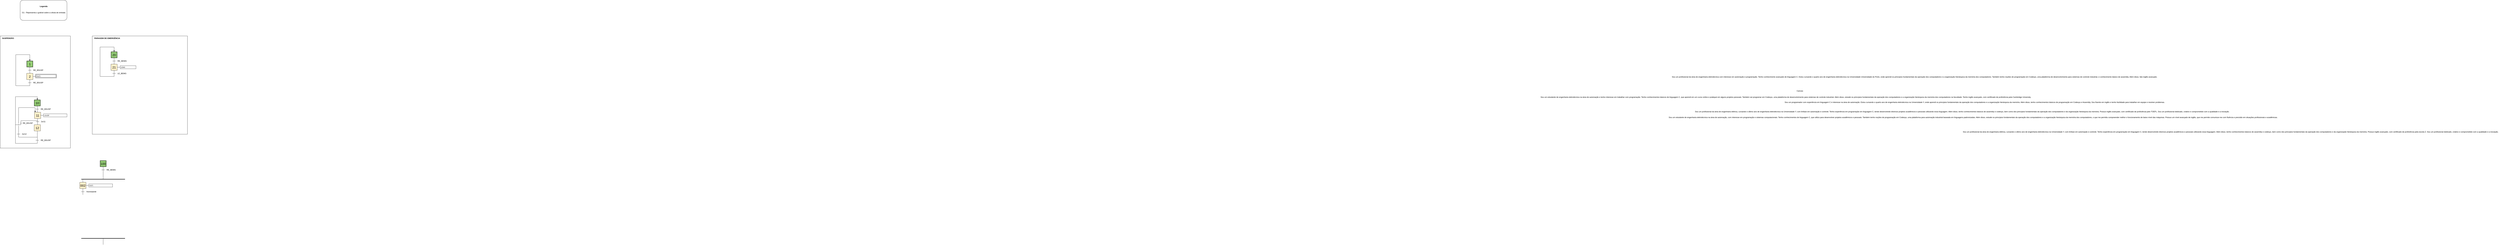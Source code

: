 <mxfile version="21.2.4" type="github">
  <diagram name="Página-1" id="6GFAWBEztPox5gARo7rp">
    <mxGraphModel dx="684" dy="2913" grid="1" gridSize="10" guides="1" tooltips="1" connect="1" arrows="1" fold="1" page="1" pageScale="1" pageWidth="827" pageHeight="1169" math="0" shadow="0">
      <root>
        <mxCell id="0" />
        <mxCell id="1" parent="0" />
        <mxCell id="9oo5o4xEghoSklG43QRZ-163" value="" style="group" parent="1" vertex="1" connectable="0">
          <mxGeometry x="770" y="-1139" width="490" height="530" as="geometry" />
        </mxCell>
        <mxCell id="9oo5o4xEghoSklG43QRZ-161" value="&lt;b&gt;&lt;br&gt;&lt;/b&gt;" style="rounded=0;whiteSpace=wrap;html=1;" parent="9oo5o4xEghoSklG43QRZ-163" vertex="1">
          <mxGeometry x="-120" y="-101" width="610" height="631" as="geometry" />
        </mxCell>
        <mxCell id="9oo5o4xEghoSklG43QRZ-164" value="" style="rounded=0;whiteSpace=wrap;html=1;fontSize=20;align=center;fillColor=#97D077;container=0;" parent="9oo5o4xEghoSklG43QRZ-163" vertex="1">
          <mxGeometry width="40" height="40" as="geometry" />
        </mxCell>
        <mxCell id="9oo5o4xEghoSklG43QRZ-165" value="20" style="rounded=0;whiteSpace=wrap;html=1;fontSize=20;align=center;gradientColor=#97d077;fillColor=none;imageWidth=20;imageHeight=20;container=0;" parent="9oo5o4xEghoSklG43QRZ-163" vertex="1">
          <mxGeometry x="2" y="2" width="36" height="36" as="geometry" />
        </mxCell>
        <mxCell id="9oo5o4xEghoSklG43QRZ-166" value="" style="endArrow=none;html=1;fontSize=12;rounded=0;" parent="9oo5o4xEghoSklG43QRZ-163" edge="1">
          <mxGeometry width="50" height="50" as="geometry">
            <mxPoint x="10" y="60" as="sourcePoint" />
            <mxPoint x="30" y="60" as="targetPoint" />
          </mxGeometry>
        </mxCell>
        <mxCell id="9oo5o4xEghoSklG43QRZ-167" value="RE_BEMG" style="text;html=1;strokeColor=none;fillColor=none;align=left;verticalAlign=middle;rounded=0;fontSize=12;container=0;" parent="9oo5o4xEghoSklG43QRZ-163" vertex="1">
          <mxGeometry x="40" y="50" width="40" height="20" as="geometry" />
        </mxCell>
        <mxCell id="9oo5o4xEghoSklG43QRZ-168" style="edgeStyle=none;rounded=0;orthogonalLoop=1;jettySize=auto;html=1;exitX=0.5;exitY=1;exitDx=0;exitDy=0;endArrow=none;endFill=0;fontSize=12;" parent="9oo5o4xEghoSklG43QRZ-163" source="9oo5o4xEghoSklG43QRZ-164" edge="1">
          <mxGeometry as="geometry">
            <mxPoint x="20" y="80" as="targetPoint" />
          </mxGeometry>
        </mxCell>
        <mxCell id="9oo5o4xEghoSklG43QRZ-157" value="" style="rounded=0;whiteSpace=wrap;html=1;" parent="1" vertex="1">
          <mxGeometry x="60" y="-1240" width="450" height="720" as="geometry" />
        </mxCell>
        <mxCell id="9oo5o4xEghoSklG43QRZ-29" value="" style="rounded=1;whiteSpace=wrap;html=1;" parent="1" vertex="1">
          <mxGeometry x="188" y="-1470" width="300" height="130" as="geometry" />
        </mxCell>
        <mxCell id="9oo5o4xEghoSklG43QRZ-1" value="" style="group" parent="1" vertex="1" connectable="0">
          <mxGeometry x="140" y="-1080" width="300" height="200" as="geometry" />
        </mxCell>
        <mxCell id="9oo5o4xEghoSklG43QRZ-2" value="" style="rounded=0;whiteSpace=wrap;html=1;fontSize=20;align=center;fillColor=#97D077;container=0;" parent="9oo5o4xEghoSklG43QRZ-1" vertex="1">
          <mxGeometry x="90" width="40" height="40" as="geometry" />
        </mxCell>
        <mxCell id="9oo5o4xEghoSklG43QRZ-4" value="" style="endArrow=none;html=1;fontSize=12;rounded=0;" parent="9oo5o4xEghoSklG43QRZ-1" edge="1">
          <mxGeometry x="90" width="50" height="50" as="geometry">
            <mxPoint x="100" y="60" as="sourcePoint" />
            <mxPoint x="120" y="60" as="targetPoint" />
          </mxGeometry>
        </mxCell>
        <mxCell id="9oo5o4xEghoSklG43QRZ-6" style="edgeStyle=none;rounded=0;orthogonalLoop=1;jettySize=auto;html=1;exitX=0.5;exitY=1;exitDx=0;exitDy=0;endArrow=none;endFill=0;fontSize=12;" parent="9oo5o4xEghoSklG43QRZ-1" source="9oo5o4xEghoSklG43QRZ-2" edge="1">
          <mxGeometry x="90" as="geometry">
            <mxPoint x="110" y="80" as="targetPoint" />
          </mxGeometry>
        </mxCell>
        <mxCell id="9oo5o4xEghoSklG43QRZ-5" value="RE_BSUSP" style="text;html=1;strokeColor=none;fillColor=none;align=left;verticalAlign=middle;rounded=0;fontSize=12;container=0;" parent="9oo5o4xEghoSklG43QRZ-1" vertex="1">
          <mxGeometry x="130" y="50" width="40" height="20" as="geometry" />
        </mxCell>
        <mxCell id="9oo5o4xEghoSklG43QRZ-3" value="1" style="rounded=0;whiteSpace=wrap;html=1;fontSize=20;align=center;gradientColor=#97d077;fillColor=none;imageWidth=20;imageHeight=20;container=0;" parent="9oo5o4xEghoSklG43QRZ-1" vertex="1">
          <mxGeometry x="92" y="2" width="36" height="36" as="geometry" />
        </mxCell>
        <mxCell id="9oo5o4xEghoSklG43QRZ-26" value="&lt;b&gt;Legenda&lt;/b&gt;" style="text;html=1;align=center;verticalAlign=middle;resizable=0;points=[];autosize=1;strokeColor=none;fillColor=none;" parent="1" vertex="1">
          <mxGeometry x="303" y="-1445" width="70" height="30" as="geometry" />
        </mxCell>
        <mxCell id="9oo5o4xEghoSklG43QRZ-25" value="G1 - Representa o grafcet sobre a célula de entrada" style="text;html=1;align=center;verticalAlign=middle;resizable=0;points=[];autosize=1;strokeColor=none;fillColor=none;" parent="1" vertex="1">
          <mxGeometry x="188" y="-1405" width="300" height="30" as="geometry" />
        </mxCell>
        <mxCell id="9oo5o4xEghoSklG43QRZ-93" value="" style="rounded=0;whiteSpace=wrap;html=1;fontSize=20;align=center;fillColor=#97D077;container=0;" parent="1" vertex="1">
          <mxGeometry x="278" y="-830" width="40" height="40" as="geometry" />
        </mxCell>
        <mxCell id="9oo5o4xEghoSklG43QRZ-94" value="10" style="rounded=0;whiteSpace=wrap;html=1;fontSize=20;align=center;gradientColor=#97d077;fillColor=none;imageWidth=20;imageHeight=20;container=0;" parent="1" vertex="1">
          <mxGeometry x="280" y="-828" width="36" height="36" as="geometry" />
        </mxCell>
        <mxCell id="9oo5o4xEghoSklG43QRZ-95" value="" style="endArrow=none;html=1;fontSize=12;rounded=0;" parent="1" edge="1">
          <mxGeometry x="138" y="250" width="50" height="50" as="geometry">
            <mxPoint x="288" y="-770" as="sourcePoint" />
            <mxPoint x="308" y="-770" as="targetPoint" />
          </mxGeometry>
        </mxCell>
        <mxCell id="9oo5o4xEghoSklG43QRZ-96" value="RE_BSUSP" style="text;html=1;strokeColor=none;fillColor=none;align=left;verticalAlign=middle;rounded=0;fontSize=12;container=0;" parent="1" vertex="1">
          <mxGeometry x="318" y="-780" width="40" height="20" as="geometry" />
        </mxCell>
        <mxCell id="9oo5o4xEghoSklG43QRZ-97" style="edgeStyle=none;rounded=0;orthogonalLoop=1;jettySize=auto;html=1;exitX=0.5;exitY=1;exitDx=0;exitDy=0;endArrow=none;endFill=0;fontSize=12;" parent="1" source="9oo5o4xEghoSklG43QRZ-93" edge="1">
          <mxGeometry x="138" y="250" as="geometry">
            <mxPoint x="298" y="-750" as="targetPoint" />
          </mxGeometry>
        </mxCell>
        <mxCell id="9oo5o4xEghoSklG43QRZ-98" value="" style="group" parent="1" vertex="1" connectable="0">
          <mxGeometry x="140" y="-730" width="230" height="80" as="geometry" />
        </mxCell>
        <mxCell id="9oo5o4xEghoSklG43QRZ-99" value="11" style="rounded=0;whiteSpace=wrap;html=1;fontSize=20;align=center;fillColor=#fff2cc;startSize=20;strokeColor=#000000;" parent="9oo5o4xEghoSklG43QRZ-98" vertex="1">
          <mxGeometry x="140" y="-20" width="40" height="40" as="geometry" />
        </mxCell>
        <mxCell id="9oo5o4xEghoSklG43QRZ-100" value="" style="endArrow=none;html=1;fontSize=12;rounded=0;" parent="9oo5o4xEghoSklG43QRZ-98" edge="1">
          <mxGeometry x="140" y="-20" width="50" height="50" as="geometry">
            <mxPoint x="150" y="40" as="sourcePoint" />
            <mxPoint x="170" y="40" as="targetPoint" />
          </mxGeometry>
        </mxCell>
        <mxCell id="9oo5o4xEghoSklG43QRZ-101" value="2s/11" style="text;html=1;strokeColor=none;fillColor=none;align=left;verticalAlign=middle;rounded=0;fontSize=12;startSize=20;" parent="9oo5o4xEghoSklG43QRZ-98" vertex="1">
          <mxGeometry x="180" y="30" width="40" height="20" as="geometry" />
        </mxCell>
        <mxCell id="9oo5o4xEghoSklG43QRZ-102" style="edgeStyle=none;rounded=0;orthogonalLoop=1;jettySize=auto;html=1;exitX=0.5;exitY=1;exitDx=0;exitDy=0;endArrow=none;endFill=0;fontSize=12;" parent="9oo5o4xEghoSklG43QRZ-98" source="9oo5o4xEghoSklG43QRZ-99" edge="1">
          <mxGeometry x="140" y="-20" as="geometry">
            <mxPoint x="160" y="60" as="targetPoint" />
          </mxGeometry>
        </mxCell>
        <mxCell id="9oo5o4xEghoSklG43QRZ-103" style="edgeStyle=none;rounded=0;orthogonalLoop=1;jettySize=auto;html=1;exitX=1;exitY=0.5;exitDx=0;exitDy=0;fontSize=12;endArrow=none;endFill=0;entryX=0;entryY=0.5;entryDx=0;entryDy=0;" parent="9oo5o4xEghoSklG43QRZ-98" source="9oo5o4xEghoSklG43QRZ-99" edge="1">
          <mxGeometry x="140" y="-20" as="geometry">
            <mxPoint x="198" as="targetPoint" />
          </mxGeometry>
        </mxCell>
        <mxCell id="9oo5o4xEghoSklG43QRZ-121" value="LSUSP" style="text;html=1;fillColor=none;align=left;verticalAlign=middle;spacingLeft=4;spacingRight=4;whiteSpace=wrap;overflow=hidden;rotatable=0;points=[[0,0.5],[1,0.5]];portConstraint=eastwest;fontSize=10;spacing=0;strokeColor=#000000;" parent="9oo5o4xEghoSklG43QRZ-98" vertex="1">
          <mxGeometry x="198" y="-10" width="150" height="20" as="geometry" />
        </mxCell>
        <mxCell id="9oo5o4xEghoSklG43QRZ-108" value="" style="endArrow=none;html=1;rounded=0;" parent="1" edge="1">
          <mxGeometry width="50" height="50" relative="1" as="geometry">
            <mxPoint x="178" y="-780" as="sourcePoint" />
            <mxPoint x="284" y="-780" as="targetPoint" />
          </mxGeometry>
        </mxCell>
        <mxCell id="9oo5o4xEghoSklG43QRZ-109" value="" style="endArrow=classic;html=1;rounded=0;" parent="1" edge="1">
          <mxGeometry width="50" height="50" relative="1" as="geometry">
            <mxPoint x="284" y="-780" as="sourcePoint" />
            <mxPoint x="284" y="-750" as="targetPoint" />
          </mxGeometry>
        </mxCell>
        <mxCell id="9oo5o4xEghoSklG43QRZ-110" value="" style="group" parent="1" vertex="1" connectable="0">
          <mxGeometry x="278" y="-670" width="210" height="80" as="geometry" />
        </mxCell>
        <mxCell id="9oo5o4xEghoSklG43QRZ-111" value="12" style="rounded=0;whiteSpace=wrap;html=1;fontSize=20;align=center;fillColor=#fff2cc;startSize=20;strokeColor=#000000;" parent="9oo5o4xEghoSklG43QRZ-110" vertex="1">
          <mxGeometry width="40" height="40" as="geometry" />
        </mxCell>
        <mxCell id="9oo5o4xEghoSklG43QRZ-133" value="" style="endArrow=none;html=1;fontSize=12;rounded=0;" parent="1" edge="1">
          <mxGeometry width="50" height="50" relative="1" as="geometry">
            <mxPoint x="288" y="-570" as="sourcePoint" />
            <mxPoint x="308" y="-570" as="targetPoint" />
          </mxGeometry>
        </mxCell>
        <mxCell id="9oo5o4xEghoSklG43QRZ-134" value="RE_BSUSP" style="text;html=1;strokeColor=none;fillColor=none;align=left;verticalAlign=middle;rounded=0;fontSize=12;" parent="1" vertex="1">
          <mxGeometry x="318" y="-580" width="40" height="20" as="geometry" />
        </mxCell>
        <mxCell id="9oo5o4xEghoSklG43QRZ-135" style="edgeStyle=none;rounded=0;orthogonalLoop=1;jettySize=auto;html=1;exitX=0.5;exitY=1;exitDx=0;exitDy=0;endArrow=none;endFill=0;fontSize=12;" parent="1" edge="1">
          <mxGeometry relative="1" as="geometry">
            <mxPoint x="298" y="-550" as="targetPoint" />
            <mxPoint x="298" y="-630" as="sourcePoint" />
          </mxGeometry>
        </mxCell>
        <mxCell id="9oo5o4xEghoSklG43QRZ-136" style="edgeStyle=none;rounded=0;orthogonalLoop=1;jettySize=auto;html=1;endArrow=none;endFill=0;fontSize=12;" parent="1" edge="1">
          <mxGeometry relative="1" as="geometry">
            <mxPoint x="178" y="-590" as="targetPoint" />
            <mxPoint x="178" y="-660" as="sourcePoint" />
          </mxGeometry>
        </mxCell>
        <mxCell id="9oo5o4xEghoSklG43QRZ-137" value="2s/12" style="text;html=1;strokeColor=none;fillColor=none;align=left;verticalAlign=middle;rounded=0;fontSize=12;" parent="1" vertex="1">
          <mxGeometry x="198" y="-620" width="40" height="20" as="geometry" />
        </mxCell>
        <mxCell id="9oo5o4xEghoSklG43QRZ-138" style="edgeStyle=none;rounded=0;orthogonalLoop=1;jettySize=auto;html=1;endArrow=none;endFill=0;fontSize=12;" parent="1" edge="1">
          <mxGeometry relative="1" as="geometry">
            <mxPoint x="298" y="-590" as="targetPoint" />
            <mxPoint x="178" y="-590" as="sourcePoint" />
          </mxGeometry>
        </mxCell>
        <mxCell id="9oo5o4xEghoSklG43QRZ-140" value="" style="endArrow=none;html=1;fontSize=12;rounded=0;" parent="1" edge="1">
          <mxGeometry width="50" height="50" relative="1" as="geometry">
            <mxPoint x="168" y="-610" as="sourcePoint" />
            <mxPoint x="188" y="-610" as="targetPoint" />
          </mxGeometry>
        </mxCell>
        <mxCell id="9oo5o4xEghoSklG43QRZ-142" value="" style="endArrow=none;html=1;rounded=0;" parent="1" edge="1">
          <mxGeometry width="50" height="50" relative="1" as="geometry">
            <mxPoint x="158" y="-550" as="sourcePoint" />
            <mxPoint x="298" y="-550" as="targetPoint" />
          </mxGeometry>
        </mxCell>
        <mxCell id="9oo5o4xEghoSklG43QRZ-143" value="" style="endArrow=none;html=1;rounded=0;" parent="1" edge="1">
          <mxGeometry width="50" height="50" relative="1" as="geometry">
            <mxPoint x="158" y="-550" as="sourcePoint" />
            <mxPoint x="158" y="-850" as="targetPoint" />
          </mxGeometry>
        </mxCell>
        <mxCell id="9oo5o4xEghoSklG43QRZ-144" value="" style="endArrow=none;html=1;rounded=0;" parent="1" edge="1">
          <mxGeometry width="50" height="50" relative="1" as="geometry">
            <mxPoint x="158" y="-850" as="sourcePoint" />
            <mxPoint x="298" y="-850" as="targetPoint" />
          </mxGeometry>
        </mxCell>
        <mxCell id="9oo5o4xEghoSklG43QRZ-145" value="" style="endArrow=classic;html=1;rounded=0;" parent="1" edge="1">
          <mxGeometry width="50" height="50" relative="1" as="geometry">
            <mxPoint x="297.76" y="-850" as="sourcePoint" />
            <mxPoint x="298" y="-830" as="targetPoint" />
          </mxGeometry>
        </mxCell>
        <mxCell id="9oo5o4xEghoSklG43QRZ-146" value="" style="group" parent="1" vertex="1" connectable="0">
          <mxGeometry x="188" y="-690" width="55" height="20" as="geometry" />
        </mxCell>
        <mxCell id="9oo5o4xEghoSklG43QRZ-147" value="" style="endArrow=none;html=1;fontSize=12;rounded=0;" parent="9oo5o4xEghoSklG43QRZ-146" edge="1">
          <mxGeometry width="50" height="50" relative="1" as="geometry">
            <mxPoint y="10" as="sourcePoint" />
            <mxPoint x="10" y="10" as="targetPoint" />
          </mxGeometry>
        </mxCell>
        <object label="RE_BSUSP" id="9oo5o4xEghoSklG43QRZ-148">
          <mxCell style="text;html=1;strokeColor=none;fillColor=none;align=left;verticalAlign=middle;rounded=0;fontSize=12;" parent="9oo5o4xEghoSklG43QRZ-146" vertex="1">
            <mxGeometry x="15" width="40" height="20" as="geometry" />
          </mxCell>
        </object>
        <mxCell id="9oo5o4xEghoSklG43QRZ-149" value="" style="endArrow=none;html=1;fontSize=12;rounded=0;" parent="9oo5o4xEghoSklG43QRZ-146" edge="1">
          <mxGeometry width="50" height="50" relative="1" as="geometry">
            <mxPoint x="5" as="sourcePoint" />
            <mxPoint x="5" y="20" as="targetPoint" />
          </mxGeometry>
        </mxCell>
        <mxCell id="9oo5o4xEghoSklG43QRZ-150" value="" style="endArrow=none;html=1;rounded=0;" parent="1" edge="1">
          <mxGeometry width="50" height="50" relative="1" as="geometry">
            <mxPoint x="300" y="-696" as="sourcePoint" />
            <mxPoint x="193" y="-696" as="targetPoint" />
          </mxGeometry>
        </mxCell>
        <mxCell id="9oo5o4xEghoSklG43QRZ-152" value="" style="endArrow=none;html=1;rounded=0;" parent="1" edge="1">
          <mxGeometry width="50" height="50" relative="1" as="geometry">
            <mxPoint x="193" y="-696" as="sourcePoint" />
            <mxPoint x="193" y="-690" as="targetPoint" />
          </mxGeometry>
        </mxCell>
        <mxCell id="9oo5o4xEghoSklG43QRZ-153" value="" style="endArrow=none;html=1;rounded=0;" parent="1" edge="1">
          <mxGeometry width="50" height="50" relative="1" as="geometry">
            <mxPoint x="158" y="-670" as="sourcePoint" />
            <mxPoint x="193" y="-670" as="targetPoint" />
          </mxGeometry>
        </mxCell>
        <mxCell id="9oo5o4xEghoSklG43QRZ-154" value="" style="endArrow=none;dashed=1;html=1;rounded=0;" parent="1" edge="1">
          <mxGeometry width="50" height="50" relative="1" as="geometry">
            <mxPoint x="178" y="-660" as="sourcePoint" />
            <mxPoint x="178" y="-680" as="targetPoint" />
          </mxGeometry>
        </mxCell>
        <mxCell id="9oo5o4xEghoSklG43QRZ-155" value="" style="endArrow=none;html=1;rounded=0;" parent="1" edge="1">
          <mxGeometry width="50" height="50" relative="1" as="geometry">
            <mxPoint x="178" y="-680" as="sourcePoint" />
            <mxPoint x="178" y="-780" as="targetPoint" />
          </mxGeometry>
        </mxCell>
        <mxCell id="9oo5o4xEghoSklG43QRZ-43" value="" style="group" parent="1" vertex="1" connectable="0">
          <mxGeometry x="230" y="-1000" width="230" height="80" as="geometry" />
        </mxCell>
        <mxCell id="9oo5o4xEghoSklG43QRZ-44" value="2" style="rounded=0;whiteSpace=wrap;html=1;fontSize=20;align=center;fillColor=#fff2cc;startSize=20;strokeColor=#000000;" parent="9oo5o4xEghoSklG43QRZ-43" vertex="1">
          <mxGeometry width="40" height="40" as="geometry" />
        </mxCell>
        <mxCell id="9oo5o4xEghoSklG43QRZ-45" value="" style="endArrow=none;html=1;fontSize=12;rounded=0;" parent="9oo5o4xEghoSklG43QRZ-43" edge="1">
          <mxGeometry width="50" height="50" as="geometry">
            <mxPoint x="10" y="60" as="sourcePoint" />
            <mxPoint x="30" y="60" as="targetPoint" />
          </mxGeometry>
        </mxCell>
        <mxCell id="9oo5o4xEghoSklG43QRZ-46" value="RE_BSUSP" style="text;html=1;strokeColor=none;fillColor=none;align=left;verticalAlign=middle;rounded=0;fontSize=12;startSize=20;" parent="9oo5o4xEghoSklG43QRZ-43" vertex="1">
          <mxGeometry x="40" y="50" width="40" height="20" as="geometry" />
        </mxCell>
        <mxCell id="9oo5o4xEghoSklG43QRZ-47" style="edgeStyle=none;rounded=0;orthogonalLoop=1;jettySize=auto;html=1;exitX=0.5;exitY=1;exitDx=0;exitDy=0;endArrow=none;endFill=0;fontSize=12;" parent="9oo5o4xEghoSklG43QRZ-43" source="9oo5o4xEghoSklG43QRZ-44" edge="1">
          <mxGeometry as="geometry">
            <mxPoint x="20" y="80" as="targetPoint" />
          </mxGeometry>
        </mxCell>
        <mxCell id="9oo5o4xEghoSklG43QRZ-48" style="edgeStyle=none;rounded=0;orthogonalLoop=1;jettySize=auto;html=1;exitX=1;exitY=0.5;exitDx=0;exitDy=0;fontSize=12;endArrow=none;endFill=0;entryX=0;entryY=0.5;entryDx=0;entryDy=0;" parent="9oo5o4xEghoSklG43QRZ-43" source="9oo5o4xEghoSklG43QRZ-44" edge="1">
          <mxGeometry as="geometry">
            <mxPoint x="58" y="20" as="targetPoint" />
          </mxGeometry>
        </mxCell>
        <mxCell id="9oo5o4xEghoSklG43QRZ-69" value="" style="rounded=0;whiteSpace=wrap;html=1;" parent="9oo5o4xEghoSklG43QRZ-43" vertex="1">
          <mxGeometry x="57" y="5" width="133.5" height="25" as="geometry" />
        </mxCell>
        <mxCell id="9oo5o4xEghoSklG43QRZ-67" value="G1{*}" style="text;html=1;fillColor=none;align=left;verticalAlign=middle;spacingLeft=4;spacingRight=4;whiteSpace=wrap;overflow=hidden;rotatable=0;points=[[0,0.5],[1,0.5]];portConstraint=eastwest;fontSize=10;spacing=0;strokeColor=#000000;" parent="9oo5o4xEghoSklG43QRZ-43" vertex="1">
          <mxGeometry x="59.75" y="8.97" width="128" height="17.07" as="geometry" />
        </mxCell>
        <mxCell id="9oo5o4xEghoSklG43QRZ-89" value="" style="endArrow=none;html=1;rounded=0;" parent="1" edge="1">
          <mxGeometry width="50" height="50" relative="1" as="geometry">
            <mxPoint x="160" y="-920.48" as="sourcePoint" />
            <mxPoint x="250" y="-920.48" as="targetPoint" />
          </mxGeometry>
        </mxCell>
        <mxCell id="9oo5o4xEghoSklG43QRZ-90" value="" style="endArrow=none;html=1;rounded=0;" parent="1" edge="1">
          <mxGeometry width="50" height="50" relative="1" as="geometry">
            <mxPoint x="160" y="-920.48" as="sourcePoint" />
            <mxPoint x="160" y="-1120" as="targetPoint" />
          </mxGeometry>
        </mxCell>
        <mxCell id="9oo5o4xEghoSklG43QRZ-91" value="" style="endArrow=none;html=1;rounded=0;" parent="1" edge="1">
          <mxGeometry width="50" height="50" relative="1" as="geometry">
            <mxPoint x="160" y="-1120" as="sourcePoint" />
            <mxPoint x="250" y="-1120" as="targetPoint" />
          </mxGeometry>
        </mxCell>
        <mxCell id="9oo5o4xEghoSklG43QRZ-92" value="" style="endArrow=classic;html=1;rounded=0;" parent="1" edge="1">
          <mxGeometry width="50" height="50" relative="1" as="geometry">
            <mxPoint x="250" y="-1120" as="sourcePoint" />
            <mxPoint x="250" y="-1080" as="targetPoint" />
          </mxGeometry>
        </mxCell>
        <mxCell id="9oo5o4xEghoSklG43QRZ-159" value="&lt;b&gt;SUSPENSÃO&lt;/b&gt;" style="text;html=1;align=center;verticalAlign=middle;resizable=0;points=[];autosize=1;strokeColor=none;fillColor=none;" parent="1" vertex="1">
          <mxGeometry x="60" y="-1240" width="100" height="30" as="geometry" />
        </mxCell>
        <mxCell id="9oo5o4xEghoSklG43QRZ-162" value="&lt;b style=&quot;border-color: var(--border-color);&quot;&gt;PARAGEM DE EMERGÊNCIA&lt;/b&gt;" style="text;html=1;align=center;verticalAlign=middle;resizable=0;points=[];autosize=1;strokeColor=none;fillColor=none;" parent="1" vertex="1">
          <mxGeometry x="650" y="-1240" width="190" height="30" as="geometry" />
        </mxCell>
        <mxCell id="9oo5o4xEghoSklG43QRZ-181" value="" style="group" parent="1" vertex="1" connectable="0">
          <mxGeometry x="770" y="-1059" width="210" height="80" as="geometry" />
        </mxCell>
        <mxCell id="9oo5o4xEghoSklG43QRZ-182" value="21" style="rounded=0;whiteSpace=wrap;html=1;fontSize=20;align=center;fillColor=#fff2cc;startSize=20;strokeColor=#000000;" parent="9oo5o4xEghoSklG43QRZ-181" vertex="1">
          <mxGeometry width="40" height="40" as="geometry" />
        </mxCell>
        <mxCell id="9oo5o4xEghoSklG43QRZ-183" value="" style="endArrow=none;html=1;fontSize=12;rounded=0;" parent="9oo5o4xEghoSklG43QRZ-181" edge="1">
          <mxGeometry width="50" height="50" as="geometry">
            <mxPoint x="10" y="60" as="sourcePoint" />
            <mxPoint x="30" y="60" as="targetPoint" />
          </mxGeometry>
        </mxCell>
        <mxCell id="9oo5o4xEghoSklG43QRZ-184" value="LE_BEMG" style="text;html=1;strokeColor=none;fillColor=none;align=left;verticalAlign=middle;rounded=0;fontSize=12;startSize=20;" parent="9oo5o4xEghoSklG43QRZ-181" vertex="1">
          <mxGeometry x="40" y="50" width="40" height="20" as="geometry" />
        </mxCell>
        <mxCell id="9oo5o4xEghoSklG43QRZ-185" style="edgeStyle=none;rounded=0;orthogonalLoop=1;jettySize=auto;html=1;exitX=0.5;exitY=1;exitDx=0;exitDy=0;endArrow=none;endFill=0;fontSize=12;" parent="9oo5o4xEghoSklG43QRZ-181" source="9oo5o4xEghoSklG43QRZ-182" edge="1">
          <mxGeometry as="geometry">
            <mxPoint x="20" y="80" as="targetPoint" />
          </mxGeometry>
        </mxCell>
        <mxCell id="9oo5o4xEghoSklG43QRZ-186" style="edgeStyle=none;rounded=0;orthogonalLoop=1;jettySize=auto;html=1;exitX=1;exitY=0.5;exitDx=0;exitDy=0;fontSize=12;endArrow=none;endFill=0;entryX=0;entryY=0.5;entryDx=0;entryDy=0;" parent="9oo5o4xEghoSklG43QRZ-181" source="9oo5o4xEghoSklG43QRZ-182" edge="1">
          <mxGeometry as="geometry">
            <mxPoint x="58.0" y="20" as="targetPoint" />
          </mxGeometry>
        </mxCell>
        <mxCell id="9oo5o4xEghoSklG43QRZ-192" value="LEMG" style="text;html=1;fillColor=none;align=left;verticalAlign=middle;spacingLeft=4;spacingRight=4;whiteSpace=wrap;overflow=hidden;rotatable=0;points=[[0,0.5],[1,0.5]];portConstraint=eastwest;fontSize=10;spacing=0;strokeColor=#000000;" parent="1" vertex="1">
          <mxGeometry x="829" y="-1049" width="101" height="19.86" as="geometry" />
        </mxCell>
        <mxCell id="9oo5o4xEghoSklG43QRZ-193" value="" style="endArrow=none;html=1;rounded=0;" parent="1" edge="1">
          <mxGeometry width="50" height="50" relative="1" as="geometry">
            <mxPoint x="700" y="-979.83" as="sourcePoint" />
            <mxPoint x="790" y="-979.83" as="targetPoint" />
          </mxGeometry>
        </mxCell>
        <mxCell id="9oo5o4xEghoSklG43QRZ-194" value="" style="endArrow=none;html=1;rounded=0;" parent="1" edge="1">
          <mxGeometry width="50" height="50" relative="1" as="geometry">
            <mxPoint x="700" y="-979.83" as="sourcePoint" />
            <mxPoint x="700" y="-1169" as="targetPoint" />
          </mxGeometry>
        </mxCell>
        <mxCell id="9oo5o4xEghoSklG43QRZ-195" value="" style="endArrow=none;html=1;rounded=0;" parent="1" edge="1">
          <mxGeometry width="50" height="50" relative="1" as="geometry">
            <mxPoint x="700" y="-1169" as="sourcePoint" />
            <mxPoint x="790" y="-1169" as="targetPoint" />
          </mxGeometry>
        </mxCell>
        <mxCell id="9oo5o4xEghoSklG43QRZ-196" value="" style="endArrow=classic;html=1;rounded=0;" parent="1" edge="1">
          <mxGeometry width="50" height="50" relative="1" as="geometry">
            <mxPoint x="790" y="-1169" as="sourcePoint" />
            <mxPoint x="790" y="-1139" as="targetPoint" />
          </mxGeometry>
        </mxCell>
        <mxCell id="9oo5o4xEghoSklG43QRZ-197" value="" style="group" parent="1" vertex="1" connectable="0">
          <mxGeometry x="700" y="-440" width="212" height="80" as="geometry" />
        </mxCell>
        <mxCell id="9oo5o4xEghoSklG43QRZ-198" value="" style="rounded=0;whiteSpace=wrap;html=1;fontSize=20;align=center;fillColor=#97D077;container=0;" parent="9oo5o4xEghoSklG43QRZ-197" vertex="1">
          <mxGeometry width="40" height="40" as="geometry" />
        </mxCell>
        <mxCell id="9oo5o4xEghoSklG43QRZ-199" value="100" style="rounded=0;whiteSpace=wrap;html=1;fontSize=20;align=center;gradientColor=#97d077;fillColor=none;imageWidth=20;imageHeight=20;container=0;" parent="9oo5o4xEghoSklG43QRZ-197" vertex="1">
          <mxGeometry x="2" y="2" width="36" height="36" as="geometry" />
        </mxCell>
        <mxCell id="9oo5o4xEghoSklG43QRZ-200" value="" style="endArrow=none;html=1;fontSize=12;rounded=0;" parent="9oo5o4xEghoSklG43QRZ-197" edge="1">
          <mxGeometry width="50" height="50" as="geometry">
            <mxPoint x="10" y="60" as="sourcePoint" />
            <mxPoint x="30" y="60" as="targetPoint" />
          </mxGeometry>
        </mxCell>
        <mxCell id="9oo5o4xEghoSklG43QRZ-201" value="RE_BEMG" style="text;html=1;strokeColor=none;fillColor=none;align=left;verticalAlign=middle;rounded=0;fontSize=12;container=0;" parent="9oo5o4xEghoSklG43QRZ-197" vertex="1">
          <mxGeometry x="40" y="50" width="40" height="20" as="geometry" />
        </mxCell>
        <mxCell id="9oo5o4xEghoSklG43QRZ-202" style="edgeStyle=none;rounded=0;orthogonalLoop=1;jettySize=auto;html=1;exitX=0.5;exitY=1;exitDx=0;exitDy=0;endArrow=none;endFill=0;fontSize=12;" parent="9oo5o4xEghoSklG43QRZ-197" source="9oo5o4xEghoSklG43QRZ-198" edge="1">
          <mxGeometry as="geometry">
            <mxPoint x="20" y="80" as="targetPoint" />
          </mxGeometry>
        </mxCell>
        <object label="" id="9oo5o4xEghoSklG43QRZ-228">
          <mxCell style="group" parent="1" vertex="1" connectable="0">
            <mxGeometry x="590" y="-360" width="310" height="200" as="geometry" />
          </mxCell>
        </object>
        <mxCell id="9oo5o4xEghoSklG43QRZ-229" value="" style="group" parent="9oo5o4xEghoSklG43QRZ-228" vertex="1" connectable="0">
          <mxGeometry width="310" height="140" as="geometry" />
        </mxCell>
        <mxCell id="9oo5o4xEghoSklG43QRZ-233" style="edgeStyle=none;rounded=0;orthogonalLoop=1;jettySize=auto;html=1;endArrow=none;endFill=0;fontSize=12;strokeWidth=3;" parent="9oo5o4xEghoSklG43QRZ-229" edge="1">
          <mxGeometry relative="1" as="geometry">
            <mxPoint x="-10" y="40" as="targetPoint" />
            <mxPoint x="270" y="40" as="sourcePoint" />
            <Array as="points" />
          </mxGeometry>
        </mxCell>
        <mxCell id="9oo5o4xEghoSklG43QRZ-237" style="edgeStyle=none;rounded=0;orthogonalLoop=1;jettySize=auto;html=1;exitX=0.5;exitY=1;exitDx=0;exitDy=0;endArrow=none;endFill=0;fontSize=12;" parent="9oo5o4xEghoSklG43QRZ-229" edge="1">
          <mxGeometry relative="1" as="geometry">
            <mxPoint x="130" y="40" as="targetPoint" />
            <mxPoint x="130" as="sourcePoint" />
          </mxGeometry>
        </mxCell>
        <mxCell id="9oo5o4xEghoSklG43QRZ-247" value="" style="group" parent="9oo5o4xEghoSklG43QRZ-229" vertex="1" connectable="0">
          <mxGeometry x="-20" y="60" width="210" height="80" as="geometry" />
        </mxCell>
        <mxCell id="9oo5o4xEghoSklG43QRZ-248" value="002" style="rounded=0;whiteSpace=wrap;html=1;fontSize=20;align=center;fillColor=#fff2cc;startSize=20;strokeColor=#000000;" parent="9oo5o4xEghoSklG43QRZ-247" vertex="1">
          <mxGeometry width="40" height="40" as="geometry" />
        </mxCell>
        <mxCell id="9oo5o4xEghoSklG43QRZ-249" value="" style="endArrow=none;html=1;fontSize=12;rounded=0;" parent="9oo5o4xEghoSklG43QRZ-247" edge="1">
          <mxGeometry width="50" height="50" as="geometry">
            <mxPoint x="10" y="60" as="sourcePoint" />
            <mxPoint x="30" y="60" as="targetPoint" />
          </mxGeometry>
        </mxCell>
        <mxCell id="9oo5o4xEghoSklG43QRZ-250" value="Voorwaarde" style="text;html=1;strokeColor=none;fillColor=none;align=left;verticalAlign=middle;rounded=0;fontSize=12;startSize=20;" parent="9oo5o4xEghoSklG43QRZ-247" vertex="1">
          <mxGeometry x="40" y="50" width="40" height="20" as="geometry" />
        </mxCell>
        <mxCell id="9oo5o4xEghoSklG43QRZ-251" style="edgeStyle=none;rounded=0;orthogonalLoop=1;jettySize=auto;html=1;exitX=0.5;exitY=1;exitDx=0;exitDy=0;endArrow=none;endFill=0;fontSize=12;" parent="9oo5o4xEghoSklG43QRZ-247" source="9oo5o4xEghoSklG43QRZ-248" edge="1">
          <mxGeometry as="geometry">
            <mxPoint x="20" y="80" as="targetPoint" />
          </mxGeometry>
        </mxCell>
        <mxCell id="9oo5o4xEghoSklG43QRZ-252" style="edgeStyle=none;rounded=0;orthogonalLoop=1;jettySize=auto;html=1;exitX=1;exitY=0.5;exitDx=0;exitDy=0;fontSize=12;endArrow=none;endFill=0;entryX=0;entryY=0.5;entryDx=0;entryDy=0;" parent="9oo5o4xEghoSklG43QRZ-247" source="9oo5o4xEghoSklG43QRZ-248" edge="1">
          <mxGeometry as="geometry">
            <mxPoint x="58" y="20" as="targetPoint" />
          </mxGeometry>
        </mxCell>
        <mxCell id="9oo5o4xEghoSklG43QRZ-258" value="G2{*}" style="text;html=1;fillColor=none;align=left;verticalAlign=middle;spacingLeft=4;spacingRight=4;whiteSpace=wrap;overflow=hidden;rotatable=0;points=[[0,0.5],[1,0.5]];portConstraint=eastwest;fontSize=10;spacing=0;strokeColor=#000000;" parent="9oo5o4xEghoSklG43QRZ-247" vertex="1">
          <mxGeometry x="58" y="10" width="152" height="20.26" as="geometry" />
        </mxCell>
        <mxCell id="9oo5o4xEghoSklG43QRZ-259" value="" style="endArrow=none;html=1;rounded=0;exitX=0.5;exitY=0;exitDx=0;exitDy=0;" parent="9oo5o4xEghoSklG43QRZ-229" source="9oo5o4xEghoSklG43QRZ-248" edge="1">
          <mxGeometry width="50" height="50" relative="1" as="geometry">
            <mxPoint x="70" y="80" as="sourcePoint" />
            <mxPoint y="40" as="targetPoint" />
          </mxGeometry>
        </mxCell>
        <mxCell id="9oo5o4xEghoSklG43QRZ-238" value="" style="group" parent="1" vertex="1" connectable="0">
          <mxGeometry x="590" y="20" width="310" height="80" as="geometry" />
        </mxCell>
        <mxCell id="9oo5o4xEghoSklG43QRZ-242" style="edgeStyle=none;rounded=0;orthogonalLoop=1;jettySize=auto;html=1;endArrow=none;endFill=0;fontSize=12;strokeWidth=3;" parent="9oo5o4xEghoSklG43QRZ-238" edge="1">
          <mxGeometry relative="1" as="geometry">
            <mxPoint x="-10" y="40" as="targetPoint" />
            <mxPoint x="270" y="40" as="sourcePoint" />
            <Array as="points" />
          </mxGeometry>
        </mxCell>
        <mxCell id="9oo5o4xEghoSklG43QRZ-246" style="edgeStyle=none;rounded=0;orthogonalLoop=1;jettySize=auto;html=1;exitX=0.5;exitY=1;exitDx=0;exitDy=0;endArrow=none;endFill=0;fontSize=12;" parent="9oo5o4xEghoSklG43QRZ-238" edge="1">
          <mxGeometry relative="1" as="geometry">
            <mxPoint x="130" y="80" as="targetPoint" />
            <mxPoint x="130" y="40" as="sourcePoint" />
          </mxGeometry>
        </mxCell>
        <mxCell id="gd_iFGyAGGpaNbjLFY_A-1" value="&lt;div&gt;Sou um profissional da área de engenharia eletrotécnica com interesse em automação e programação. Tenho conhecimento avançado de linguagem C. Estou cursando o quarto ano de engenharia eletrotécnica na Universidade Universidade do Porto, onde aprendi os princípios fundamentais da operação dos computadores e a organização hierárquica da memória dos computadores. Também tenho noções de programação em Codesys, uma plataforma de desenvolvimento para sistemas de controle industrial, e conhecimento básico de assembly. Além disso, falo inglês avançado.&lt;/div&gt;&lt;div&gt;&lt;br&gt;&lt;/div&gt;" style="text;html=1;align=center;verticalAlign=middle;resizable=0;points=[];autosize=1;strokeColor=none;fillColor=none;" vertex="1" parent="1">
          <mxGeometry x="10760" y="-990" width="3130" height="40" as="geometry" />
        </mxCell>
        <mxCell id="gd_iFGyAGGpaNbjLFY_A-2" value="Canvas" style="text;html=1;align=center;verticalAlign=middle;resizable=0;points=[];autosize=1;strokeColor=none;fillColor=none;" vertex="1" parent="1">
          <mxGeometry x="11560" y="-902" width="60" height="30" as="geometry" />
        </mxCell>
        <mxCell id="gd_iFGyAGGpaNbjLFY_A-3" value="Sou um estudante de engenharia eletrotécnica na área de automação e tenho interesse em trabalhar com programação. Tenho conhecimentos básicos de linguagem C, que aprendi em um curso online e pratiquei em alguns projetos pessoais. Também sei programar em Codesys, uma plataforma de desenvolvimento para sistemas de controle industrial. Além disso, estudei os princípios fundamentais da operação dos computadores e a organização hierárquica da memória dos computadores na faculdade. Tenho inglês avançado, com certificado de proficiência pela Cambridge University." style="text;html=1;align=center;verticalAlign=middle;resizable=0;points=[];autosize=1;strokeColor=none;fillColor=none;" vertex="1" parent="1">
          <mxGeometry x="9915" y="-862" width="3170" height="30" as="geometry" />
        </mxCell>
        <mxCell id="gd_iFGyAGGpaNbjLFY_A-4" value="&lt;div&gt;Sou um programador com experiência em linguagem C e interesse na área de automação. Estou cursando o quarto ano de engenharia eletrotécnica na Universidade Y, onde aprendi os princípios fundamentais da operação dos computadores e a organização hierárquica da memória. Além disso, tenho conhecimentos básicos de programação em Codesys e Assembly. Sou fluente em inglês e tenho facilidade para trabalhar em equipe e resolver problemas.&lt;/div&gt;&lt;div&gt;&lt;br&gt;&lt;/div&gt;" style="text;html=1;align=center;verticalAlign=middle;resizable=0;points=[];autosize=1;strokeColor=none;fillColor=none;" vertex="1" parent="1">
          <mxGeometry x="11480" y="-827" width="2460" height="40" as="geometry" />
        </mxCell>
        <mxCell id="gd_iFGyAGGpaNbjLFY_A-5" value="&lt;div&gt;Sou um profissional da área de engenharia elétrica, cursando o último ano de engenharia eletrotécnica na Universidade Y, com ênfase em automação e controle. Tenho experiência em programação em linguagem C, tendo desenvolvido diversos projetos acadêmicos e pessoais utilizando essa linguagem. Além disso, tenho conhecimentos básicos de assembly e codesys, bem como dos princípios fundamentais da operação dos computadores e da organização hierárquica da memória. Possuo inglês avançado, com certificado de proficiência pelo TOEFL. Sou um profissional dedicado, criativo e comprometido com a qualidade e a inovação.&lt;/div&gt;&lt;div&gt;&lt;br&gt;&lt;/div&gt;" style="text;html=1;align=center;verticalAlign=middle;resizable=0;points=[];autosize=1;strokeColor=none;fillColor=none;" vertex="1" parent="1">
          <mxGeometry x="10905" y="-767" width="3450" height="40" as="geometry" />
        </mxCell>
        <mxCell id="gd_iFGyAGGpaNbjLFY_A-6" value="Sou um estudante de engenharia eletrotécnica na área de automação, com interesse em programação e sistemas computacionais. Tenho conhecimentos de linguagem C, que utilizo para desenvolver projetos acadêmicos e pessoais. Também tenho noções de programação em Codesys, uma plataforma para automação industrial baseada em linguagens padronizadas. Além disso, estudei os princípios fundamentais da operação dos computadores e a organização hierárquica da memória dos computadores, o que me permitiu compreender melhor o funcionamento de baixo nível das máquinas. Possuo um nível avançado de inglês, que me permite comunicar-me com fluência e precisão em situações profissionais e acadêmicas." style="text;html=1;align=center;verticalAlign=middle;resizable=0;points=[];autosize=1;strokeColor=none;fillColor=none;" vertex="1" parent="1">
          <mxGeometry x="10740" y="-732" width="3920" height="30" as="geometry" />
        </mxCell>
        <mxCell id="gd_iFGyAGGpaNbjLFY_A-7" value="&lt;div&gt;Sou um profissional da área de engenharia elétrica, cursando o último ano de engenharia eletrotécnica na Universidade Y, com ênfase em automação e controle. Tenho experiência em programação em linguagem C, tendo desenvolvido diversos projetos acadêmicos e pessoais utilizando essa linguagem. Além disso, tenho conhecimentos básicos de assembly e codesys, bem como dos princípios fundamentais da operação dos computadores e da organização hierárquica da memória. Possuo inglês avançado, com certificado de proficiência pela escola Z. Sou um profissional dedicado, criativo e comprometido com a qualidade e a inovação.&lt;/div&gt;&lt;div&gt;&lt;br&gt;&lt;/div&gt;" style="text;html=1;align=center;verticalAlign=middle;resizable=0;points=[];autosize=1;strokeColor=none;fillColor=none;" vertex="1" parent="1">
          <mxGeometry x="12625" y="-637" width="3450" height="40" as="geometry" />
        </mxCell>
      </root>
    </mxGraphModel>
  </diagram>
</mxfile>
